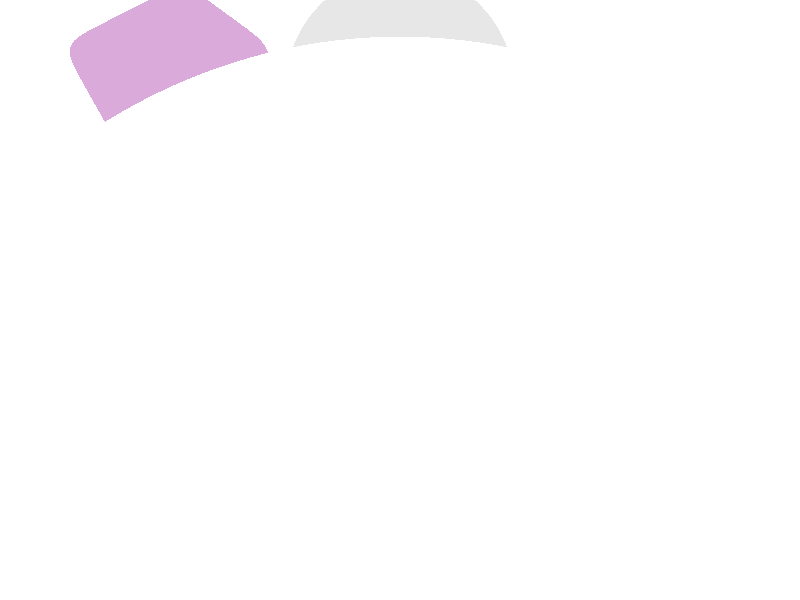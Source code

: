 #include "colors.inc" 

#declare refract = 0;

#if (refract = 1)
global_settings{
        photons{
                count 20000
        }
}               
#end 

camera{
        location <0,5,-5>
        look_at <0,0,0>
}

light_source{
        <10,10,-10>
        rgb <1,.3,.3>*.3
}

light_source{
        <0,15,0>
        rgb <.3,1,.3>*.3
}

light_source{
        <-10,10,-10>
        rgb <.3,.3,1>*.3
}                

plane{
        y,0
        pigment{rgb 1}                
        normal{bumps .6 turbulence 1}
}

sphere{
        <0,2.5,0>, 1
        pigment{rgbt .8}
        interior{ior 1.3}
        normal {bumps .3}
        photons{
                target on
                refraction on
        }
}                

superellipsoid{
        <.25,.25>
        rotate <0,45,0>
        rotate <-15,0,0>
        translate <-3,1,3>
        
        pigment {rgb <.7,.4,.7>} 
        finish {reflection .2}
        normal {bumps .2 scale .2}      
}              

sphere{
        <2.5,1,0>,1
        pigment{
                gradient y
                turbulence .6
                pigment_map{
                        [0 rgb <1,0,0>]
                        [.5 rgb <1,1,0>]
                        [1 rgb <0,1,0>]
                } 
                sine_wave
        }
        normal{
                gradient y 1
                warp{turbulence .6}
                sine_wave
        }
        finish{
                phong 1
        }                                
}

sphere{
        <0,1,-3>,3
        
        pigment{rgbt 1}
        hollow
        interior{
                media{
                        emission 1  
                        density{
                                granite
                                density_map{
                                        [0 rgb 0]
                                        [1 rgb 1]
                                }
                        }
                        density{
                                spiral2 4
                                density_map{
                                        [0 rgb <1,0,0>]
                                        [1/6 rgb <1,0,1>]
                                        [2/6 rgb <0,0,1>]
                                        [3/6 rgb <0,1,1>]
                                        [4/6 rgb <0,1,0>]
                                        [5/6 rgb <1,1,0>]
                                        [1 rgb <1,0,0>]
                                }
                                rotate x*90       
                                translate <0,1,-3>
                        }
                        density{
                                spherical
                                density_map{
                                        [0 rgb 0]
                                        [1 rgb 1]
                                }
                                scale 2
                                translate <0,1,-3>
                        }                                      
                }
        }                                
}                